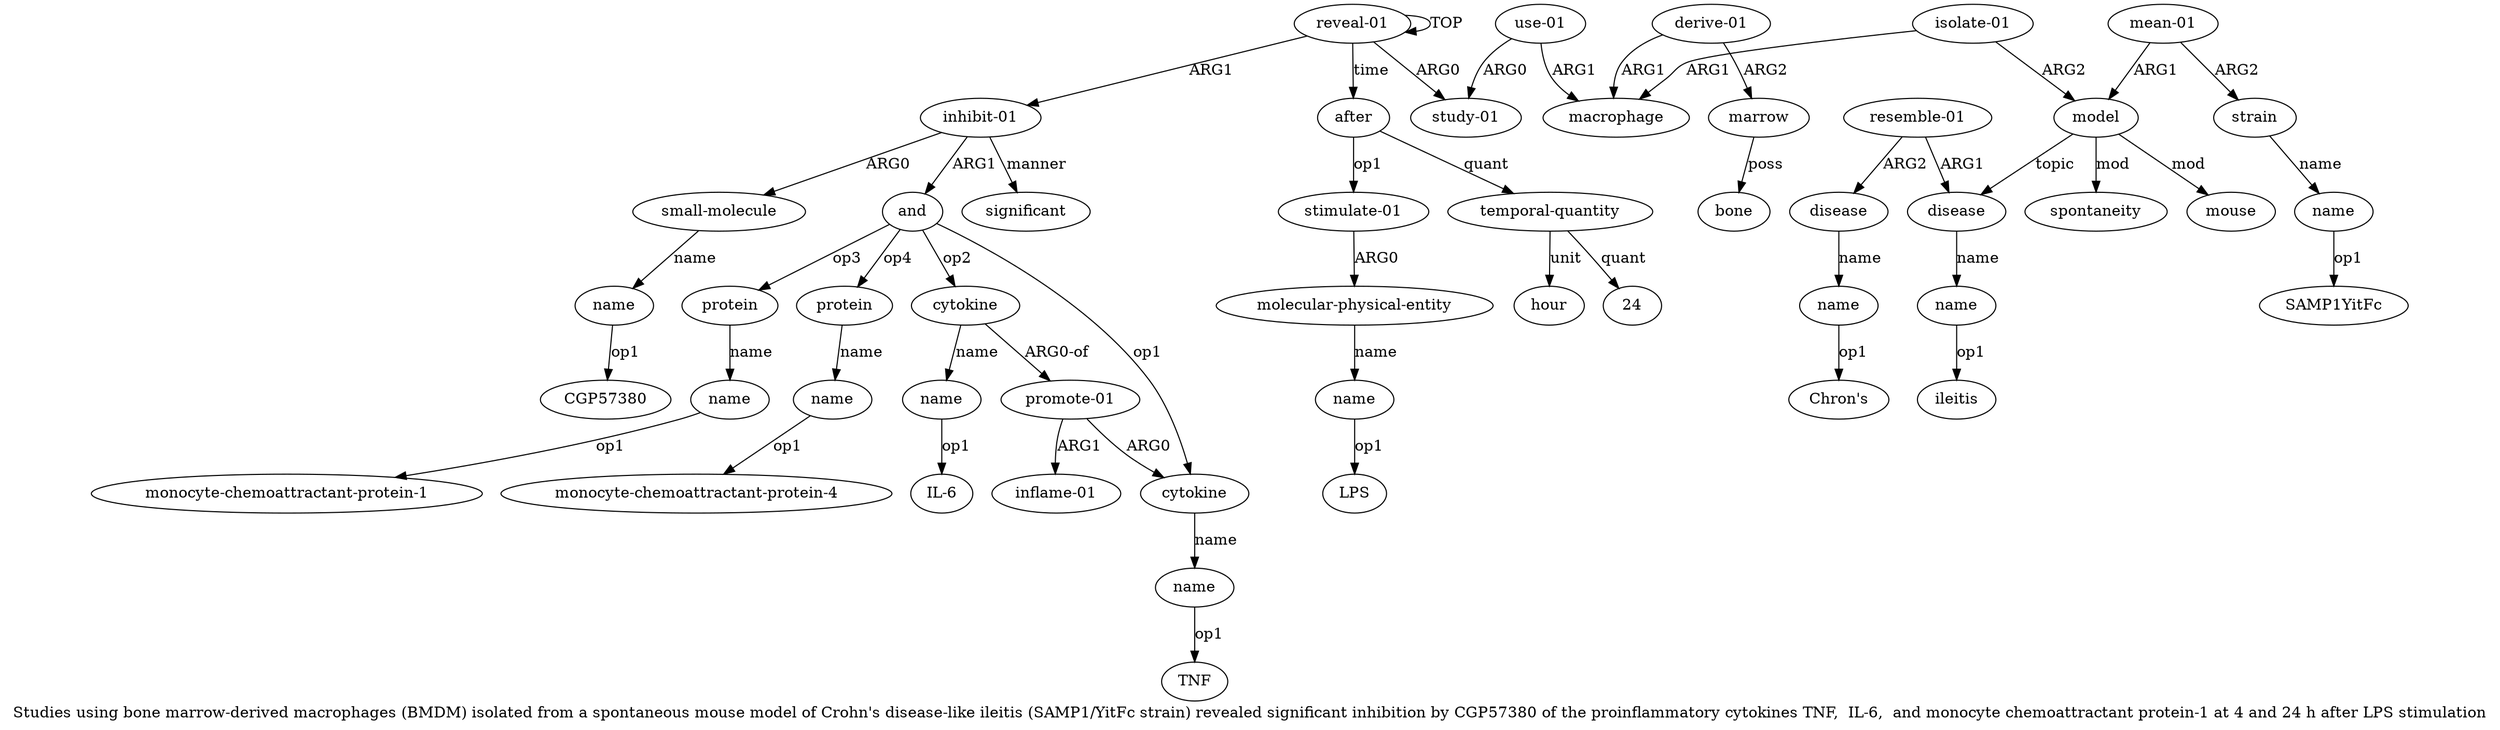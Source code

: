 digraph  {
	graph [label="Studies using bone marrow-derived macrophages (BMDM) isolated from a spontaneous mouse model of Crohn's disease-like ileitis (SAMP1/\
YitFc strain) revealed significant inhibition by CGP57380 of the proinflammatory cytokines TNF,  IL-6,  and monocyte chemoattractant \
protein-1 at 4 and 24 h after LPS stimulation"];
	node [label="\N"];
	a20	 [color=black,
		gold_ind=20,
		gold_label="small-molecule",
		label="small-molecule",
		test_ind=20,
		test_label="small-molecule"];
	a21	 [color=black,
		gold_ind=21,
		gold_label=name,
		label=name,
		test_ind=21,
		test_label=name];
	a20 -> a21 [key=0,
	color=black,
	gold_label=name,
	label=name,
	test_label=name];
"a21 CGP57380" [color=black,
	gold_ind=-1,
	gold_label=CGP57380,
	label=CGP57380,
	test_ind=-1,
	test_label=CGP57380];
a21 -> "a21 CGP57380" [key=0,
color=black,
gold_label=op1,
label=op1,
test_label=op1];
a22 [color=black,
gold_ind=22,
gold_label=and,
label=and,
test_ind=22,
test_label=and];
a23 [color=black,
gold_ind=23,
gold_label=cytokine,
label=cytokine,
test_ind=23,
test_label=cytokine];
a22 -> a23 [key=0,
color=black,
gold_label=op1,
label=op1,
test_label=op1];
a27 [color=black,
gold_ind=27,
gold_label=cytokine,
label=cytokine,
test_ind=27,
test_label=cytokine];
a22 -> a27 [key=0,
color=black,
gold_label=op2,
label=op2,
test_label=op2];
a29 [color=black,
gold_ind=29,
gold_label=protein,
label=protein,
test_ind=29,
test_label=protein];
a22 -> a29 [key=0,
color=black,
gold_label=op3,
label=op3,
test_label=op3];
a31 [color=black,
gold_ind=31,
gold_label=protein,
label=protein,
test_ind=31,
test_label=protein];
a22 -> a31 [key=0,
color=black,
gold_label=op4,
label=op4,
test_label=op4];
a24 [color=black,
gold_ind=24,
gold_label=name,
label=name,
test_ind=24,
test_label=name];
a23 -> a24 [key=0,
color=black,
gold_label=name,
label=name,
test_label=name];
"a24 TNF" [color=black,
gold_ind=-1,
gold_label=TNF,
label=TNF,
test_ind=-1,
test_label=TNF];
a24 -> "a24 TNF" [key=0,
color=black,
gold_label=op1,
label=op1,
test_label=op1];
a25 [color=black,
gold_ind=25,
gold_label="promote-01",
label="promote-01",
test_ind=25,
test_label="promote-01"];
a25 -> a23 [key=0,
color=black,
gold_label=ARG0,
label=ARG0,
test_label=ARG0];
a26 [color=black,
gold_ind=26,
gold_label="inflame-01",
label="inflame-01",
test_ind=26,
test_label="inflame-01"];
a25 -> a26 [key=0,
color=black,
gold_label=ARG1,
label=ARG1,
test_label=ARG1];
a27 -> a25 [key=0,
color=black,
gold_label="ARG0-of",
label="ARG0-of",
test_label="ARG0-of"];
a28 [color=black,
gold_ind=28,
gold_label=name,
label=name,
test_ind=28,
test_label=name];
a27 -> a28 [key=0,
color=black,
gold_label=name,
label=name,
test_label=name];
"a28 IL-6" [color=black,
gold_ind=-1,
gold_label="IL-6",
label="IL-6",
test_ind=-1,
test_label="IL-6"];
a28 -> "a28 IL-6" [key=0,
color=black,
gold_label=op1,
label=op1,
test_label=op1];
a30 [color=black,
gold_ind=30,
gold_label=name,
label=name,
test_ind=30,
test_label=name];
a29 -> a30 [key=0,
color=black,
gold_label=name,
label=name,
test_label=name];
a32 [color=black,
gold_ind=32,
gold_label=name,
label=name,
test_ind=32,
test_label=name];
a31 -> a32 [key=0,
color=black,
gold_label=name,
label=name,
test_label=name];
"a30 monocyte-chemoattractant-protein-1" [color=black,
gold_ind=-1,
gold_label="monocyte-chemoattractant-protein-1",
label="monocyte-chemoattractant-protein-1",
test_ind=-1,
test_label="monocyte-chemoattractant-protein-1"];
a30 -> "a30 monocyte-chemoattractant-protein-1" [key=0,
color=black,
gold_label=op1,
label=op1,
test_label=op1];
a37 [color=black,
gold_ind=37,
gold_label=name,
label=name,
test_ind=37,
test_label=name];
"a37 LPS" [color=black,
gold_ind=-1,
gold_label=LPS,
label=LPS,
test_ind=-1,
test_label=LPS];
a37 -> "a37 LPS" [key=0,
color=black,
gold_label=op1,
label=op1,
test_label=op1];
a36 [color=black,
gold_ind=36,
gold_label="molecular-physical-entity",
label="molecular-physical-entity",
test_ind=36,
test_label="molecular-physical-entity"];
a36 -> a37 [key=0,
color=black,
gold_label=name,
label=name,
test_label=name];
a33 [color=black,
gold_ind=33,
gold_label=significant,
label=significant,
test_ind=33,
test_label=significant];
a35 [color=black,
gold_ind=35,
gold_label="stimulate-01",
label="stimulate-01",
test_ind=35,
test_label="stimulate-01"];
a35 -> a36 [key=0,
color=black,
gold_label=ARG0,
label=ARG0,
test_label=ARG0];
"a15 Chron's" [color=black,
gold_ind=-1,
gold_label="Chron's",
label="Chron's",
test_ind=-1,
test_label="Chron's"];
a34 [color=black,
gold_ind=34,
gold_label=after,
label=after,
test_ind=34,
test_label=after];
a34 -> a35 [key=0,
color=black,
gold_label=op1,
label=op1,
test_label=op1];
a38 [color=black,
gold_ind=38,
gold_label="temporal-quantity",
label="temporal-quantity",
test_ind=38,
test_label="temporal-quantity"];
a34 -> a38 [key=0,
color=black,
gold_label=quant,
label=quant,
test_label=quant];
"a12 ileitis" [color=black,
gold_ind=-1,
gold_label=ileitis,
label=ileitis,
test_ind=-1,
test_label=ileitis];
"a32 monocyte-chemoattractant-protein-4" [color=black,
gold_ind=-1,
gold_label="monocyte-chemoattractant-protein-4",
label="monocyte-chemoattractant-protein-4",
test_ind=-1,
test_label="monocyte-chemoattractant-protein-4"];
"a18 SAMP1YitFc" [color=black,
gold_ind=-1,
gold_label=SAMP1YitFc,
label=SAMP1YitFc,
test_ind=-1,
test_label=SAMP1YitFc];
"a38 24" [color=black,
gold_ind=-1,
gold_label=24,
label=24,
test_ind=-1,
test_label=24];
a32 -> "a32 monocyte-chemoattractant-protein-4" [key=0,
color=black,
gold_label=op1,
label=op1,
test_label=op1];
a15 [color=black,
gold_ind=15,
gold_label=name,
label=name,
test_ind=15,
test_label=name];
a15 -> "a15 Chron's" [key=0,
color=black,
gold_label=op1,
label=op1,
test_label=op1];
a14 [color=black,
gold_ind=14,
gold_label=disease,
label=disease,
test_ind=14,
test_label=disease];
a14 -> a15 [key=0,
color=black,
gold_label=name,
label=name,
test_label=name];
a17 [color=black,
gold_ind=17,
gold_label=strain,
label=strain,
test_ind=17,
test_label=strain];
a18 [color=black,
gold_ind=18,
gold_label=name,
label=name,
test_ind=18,
test_label=name];
a17 -> a18 [key=0,
color=black,
gold_label=name,
label=name,
test_label=name];
a16 [color=black,
gold_ind=16,
gold_label="mean-01",
label="mean-01",
test_ind=16,
test_label="mean-01"];
a16 -> a17 [key=0,
color=black,
gold_label=ARG2,
label=ARG2,
test_label=ARG2];
a8 [color=black,
gold_ind=8,
gold_label=model,
label=model,
test_ind=8,
test_label=model];
a16 -> a8 [key=0,
color=black,
gold_label=ARG1,
label=ARG1,
test_label=ARG1];
a11 [color=black,
gold_ind=11,
gold_label=disease,
label=disease,
test_ind=11,
test_label=disease];
a12 [color=black,
gold_ind=12,
gold_label=name,
label=name,
test_ind=12,
test_label=name];
a11 -> a12 [key=0,
color=black,
gold_label=name,
label=name,
test_label=name];
a10 [color=black,
gold_ind=10,
gold_label=spontaneity,
label=spontaneity,
test_ind=10,
test_label=spontaneity];
a13 [color=black,
gold_ind=13,
gold_label="resemble-01",
label="resemble-01",
test_ind=13,
test_label="resemble-01"];
a13 -> a14 [key=0,
color=black,
gold_label=ARG2,
label=ARG2,
test_label=ARG2];
a13 -> a11 [key=0,
color=black,
gold_label=ARG1,
label=ARG1,
test_label=ARG1];
a12 -> "a12 ileitis" [key=0,
color=black,
gold_label=op1,
label=op1,
test_label=op1];
a39 [color=black,
gold_ind=39,
gold_label=hour,
label=hour,
test_ind=39,
test_label=hour];
a38 -> "a38 24" [key=0,
color=black,
gold_label=quant,
label=quant,
test_label=quant];
a38 -> a39 [key=0,
color=black,
gold_label=unit,
label=unit,
test_label=unit];
a19 [color=black,
gold_ind=19,
gold_label="inhibit-01",
label="inhibit-01",
test_ind=19,
test_label="inhibit-01"];
a19 -> a20 [key=0,
color=black,
gold_label=ARG0,
label=ARG0,
test_label=ARG0];
a19 -> a22 [key=0,
color=black,
gold_label=ARG1,
label=ARG1,
test_label=ARG1];
a19 -> a33 [key=0,
color=black,
gold_label=manner,
label=manner,
test_label=manner];
a18 -> "a18 SAMP1YitFc" [key=0,
color=black,
gold_label=op1,
label=op1,
test_label=op1];
a1 [color=black,
gold_ind=1,
gold_label="study-01",
label="study-01",
test_ind=1,
test_label="study-01"];
a0 [color=black,
gold_ind=0,
gold_label="reveal-01",
label="reveal-01",
test_ind=0,
test_label="reveal-01"];
a0 -> a34 [key=0,
color=black,
gold_label=time,
label=time,
test_label=time];
a0 -> a19 [key=0,
color=black,
gold_label=ARG1,
label=ARG1,
test_label=ARG1];
a0 -> a1 [key=0,
color=black,
gold_label=ARG0,
label=ARG0,
test_label=ARG0];
a0 -> a0 [key=0,
color=black,
gold_label=TOP,
label=TOP,
test_label=TOP];
a3 [color=black,
gold_ind=3,
gold_label=macrophage,
label=macrophage,
test_ind=3,
test_label=macrophage];
a2 [color=black,
gold_ind=2,
gold_label="use-01",
label="use-01",
test_ind=2,
test_label="use-01"];
a2 -> a1 [key=0,
color=black,
gold_label=ARG0,
label=ARG0,
test_label=ARG0];
a2 -> a3 [key=0,
color=black,
gold_label=ARG1,
label=ARG1,
test_label=ARG1];
a5 [color=black,
gold_ind=5,
gold_label=marrow,
label=marrow,
test_ind=5,
test_label=marrow];
a6 [color=black,
gold_ind=6,
gold_label=bone,
label=bone,
test_ind=6,
test_label=bone];
a5 -> a6 [key=0,
color=black,
gold_label=poss,
label=poss,
test_label=poss];
a4 [color=black,
gold_ind=4,
gold_label="derive-01",
label="derive-01",
test_ind=4,
test_label="derive-01"];
a4 -> a3 [key=0,
color=black,
gold_label=ARG1,
label=ARG1,
test_label=ARG1];
a4 -> a5 [key=0,
color=black,
gold_label=ARG2,
label=ARG2,
test_label=ARG2];
a7 [color=black,
gold_ind=7,
gold_label="isolate-01",
label="isolate-01",
test_ind=7,
test_label="isolate-01"];
a7 -> a3 [key=0,
color=black,
gold_label=ARG1,
label=ARG1,
test_label=ARG1];
a7 -> a8 [key=0,
color=black,
gold_label=ARG2,
label=ARG2,
test_label=ARG2];
a9 [color=black,
gold_ind=9,
gold_label=mouse,
label=mouse,
test_ind=9,
test_label=mouse];
a8 -> a11 [key=0,
color=black,
gold_label=topic,
label=topic,
test_label=topic];
a8 -> a10 [key=0,
color=black,
gold_label=mod,
label=mod,
test_label=mod];
a8 -> a9 [key=0,
color=black,
gold_label=mod,
label=mod,
test_label=mod];
}
